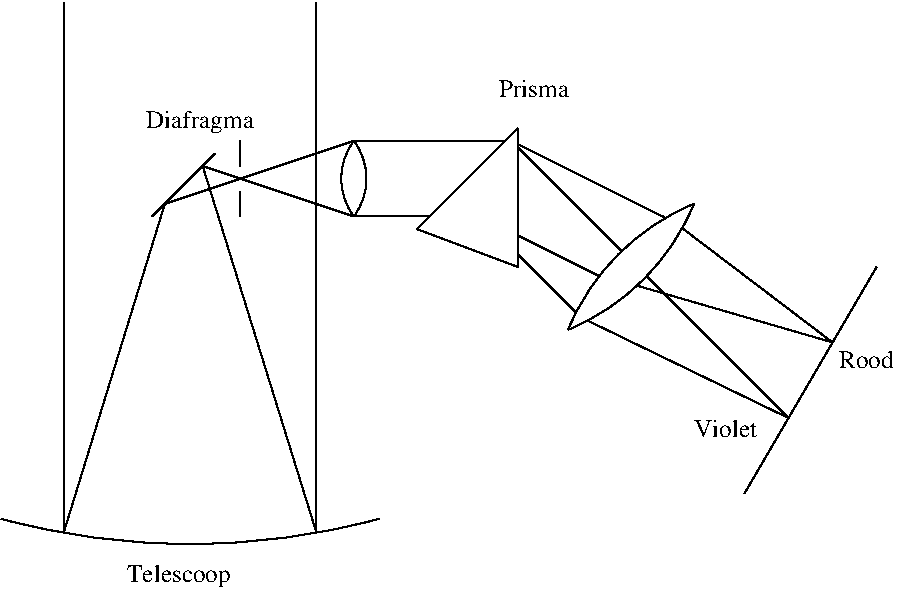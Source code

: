 #FIG 3.2  Produced by xfig version 3.2.5a
Landscape
Center
Metric
A4      
100.00
Single
-2
1200 2
5 1 0 1 0 7 50 -1 -1 0.000 0 1 0 0 1800.000 -922.500 450 4050 1800 4230 3150 4050
5 1 0 1 0 7 50 -1 -1 0.000 0 1 0 0 3330.000 1620.000 2970 1350 2880 1620 2970 1890
5 1 0 1 0 7 50 -1 -1 0.000 0 0 0 0 2610.000 1620.000 2970 1350 3060 1620 2970 1890
5 1 0 1 0 7 50 -1 -1 0.000 0 0 0 0 6030.000 3330.000 4500 2700 4860 2160 5400 1800
5 1 0 1 0 7 50 -1 -1 0.000 0 0 0 0 3870.000 1170.000 5400 1800 5040 2340 4500 2700
2 1 0 1 0 7 50 -1 -1 0.000 0 0 -1 0 0 2
	 900 4140 900 360
2 1 0 1 0 7 50 -1 -1 0.000 0 0 -1 0 0 2
	 2700 4140 2700 360
2 1 0 1 0 7 50 -1 -1 0.000 0 0 7 0 0 2
	 1530 1890 1980 1440
2 1 0 1 0 7 50 -1 -1 0.000 0 0 -1 0 0 2
	 1620 1800 900 4140
2 1 0 1 0 7 50 -1 -1 0.000 0 0 -1 0 0 2
	 1890 1530 2700 4140
2 1 0 1 0 7 50 -1 -1 0.000 0 0 -1 0 0 2
	 1890 1530 2970 1890
2 1 0 1 0 7 50 -1 -1 0.000 0 0 -1 0 0 2
	 1620 1800 2970 1350
2 1 0 1 0 7 50 -1 -1 0.000 0 0 -1 0 0 2
	 2970 1350 4050 1350
2 1 0 1 0 7 50 -1 -1 0.000 0 0 -1 0 0 2
	 2970 1890 3510 1890
2 1 0 1 0 7 50 -1 -1 0.000 0 0 -1 0 0 2
	 4140 1395 4590 1845
2 1 0 1 0 7 50 -1 -1 0.000 0 0 -1 0 0 3
	 4140 1260 4140 2250 3420 1980
2 1 0 1 0 7 50 -1 -1 0.000 0 0 -1 0 0 1
	 4140 1395
2 1 0 1 0 7 50 -1 -1 0.000 0 0 -1 0 0 1
	 4140 1395
2 1 0 1 0 7 50 -1 -1 0.000 0 0 -1 0 0 1
	 5175 1890
2 1 0 1 0 7 50 -1 -1 0.000 0 0 -1 0 0 2
	 4995 2385 6390 2790
2 1 0 1 0 7 50 -1 -1 0.000 0 0 -1 0 0 2
	 4140 1372 5196 1901
2 1 0 1 0 7 50 -1 -1 0.000 0 0 -1 0 0 2
	 4140 1395 4883 2138
2 1 0 1 0 7 50 -1 -1 0.000 0 0 -1 0 0 2
	 4140 1260 3420 1980
2 1 0 1 0 7 50 -1 -1 0.000 0 0 -1 0 0 2
	 5316 1974 6390 2790
2 1 0 1 0 7 50 -1 -1 0.000 0 0 -1 0 0 2
	 4140 2025 4722 2316
2 1 0 1 0 7 50 -1 -1 0.000 0 0 -1 0 0 2
	 4557 2577 4140 2160
2 1 0 1 0 7 50 -1 -1 0.000 0 0 -1 0 0 2
	 4640 2634 6075 3330
2 1 0 1 0 7 50 -1 -1 0.000 0 0 -1 0 0 2
	 6390 2790 6075 3330
2 1 0 1 0 7 50 -1 -1 0.000 0 0 -1 0 0 2
	 6705 2250 6390 2790
2 1 0 1 0 7 50 -1 -1 0.000 0 0 -1 0 0 2
	 6075 3330 5760 3870
2 1 0 1 0 7 50 -1 -1 0.000 0 0 -1 0 0 2
	 5062 2317 6075 3330
2 1 0 1 0 7 50 -1 -1 0.000 0 0 -1 0 0 2
	 2160 1710 2160 1890
2 1 0 1 0 7 50 -1 -1 0.000 0 0 -1 0 0 2
	 2160 1530 2160 1350
4 0 0 50 -1 0 12 0.0000 4 150 600 4005 1035 Prisma\001
4 0 0 50 -1 0 12 0.0000 4 195 900 1350 4500 Telescoop\001
4 0 0 50 -1 0 12 0.0000 4 150 495 5400 3465 Violet\001
4 0 0 50 -1 0 12 0.0000 4 150 450 6435 2970 Rood\001
4 0 0 50 -1 0 12 0.0000 4 195 915 1485 1260 Diafragma\001
